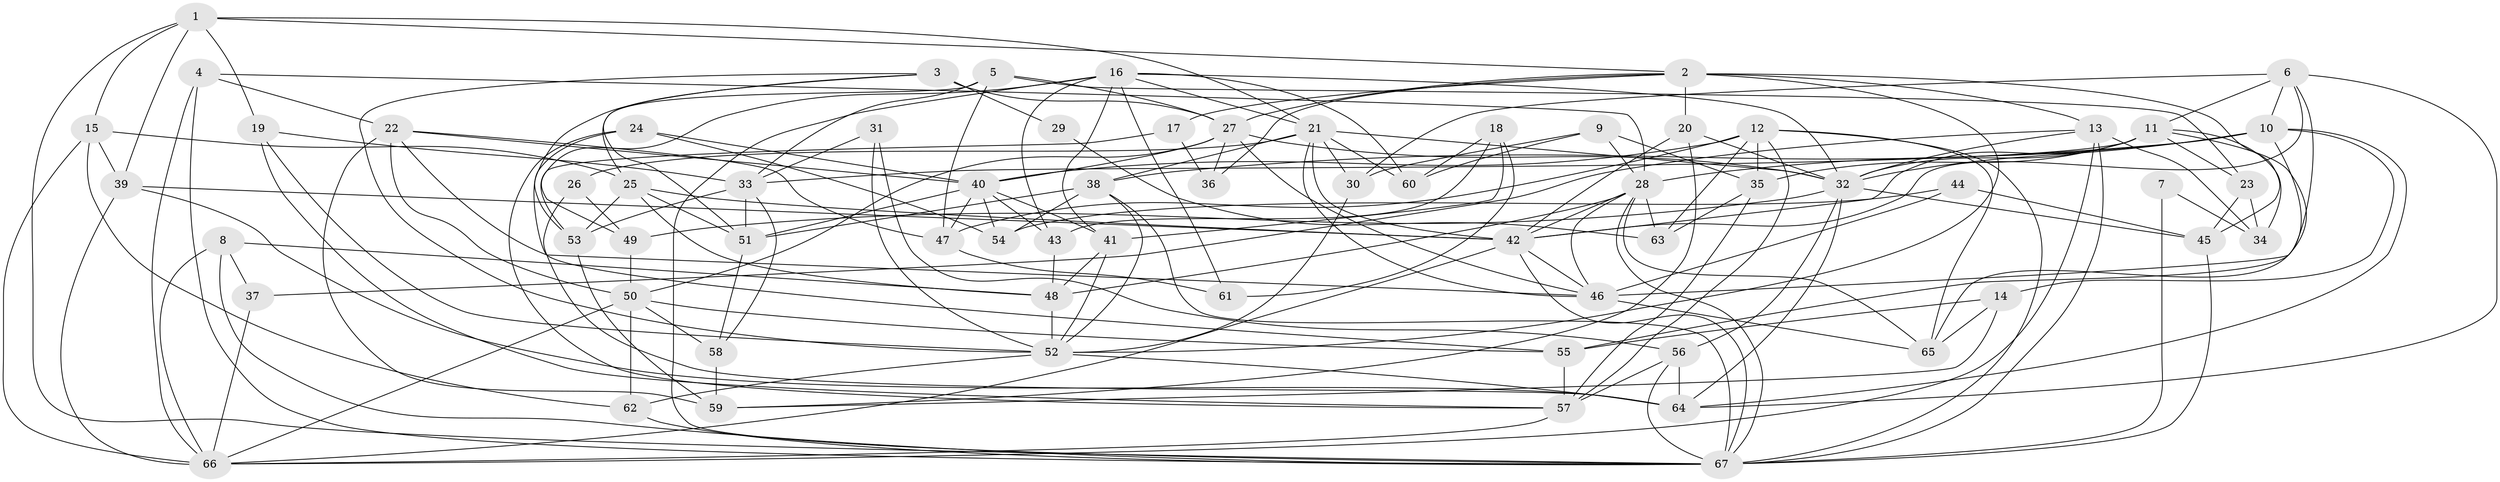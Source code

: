 // original degree distribution, {6: 0.09701492537313433, 5: 0.2537313432835821, 2: 0.15671641791044777, 3: 0.23880597014925373, 4: 0.22388059701492538, 7: 0.022388059701492536, 9: 0.007462686567164179}
// Generated by graph-tools (version 1.1) at 2025/01/03/09/25 03:01:59]
// undirected, 67 vertices, 186 edges
graph export_dot {
graph [start="1"]
  node [color=gray90,style=filled];
  1;
  2;
  3;
  4;
  5;
  6;
  7;
  8;
  9;
  10;
  11;
  12;
  13;
  14;
  15;
  16;
  17;
  18;
  19;
  20;
  21;
  22;
  23;
  24;
  25;
  26;
  27;
  28;
  29;
  30;
  31;
  32;
  33;
  34;
  35;
  36;
  37;
  38;
  39;
  40;
  41;
  42;
  43;
  44;
  45;
  46;
  47;
  48;
  49;
  50;
  51;
  52;
  53;
  54;
  55;
  56;
  57;
  58;
  59;
  60;
  61;
  62;
  63;
  64;
  65;
  66;
  67;
  1 -- 2 [weight=1.0];
  1 -- 15 [weight=1.0];
  1 -- 19 [weight=1.0];
  1 -- 21 [weight=1.0];
  1 -- 39 [weight=1.0];
  1 -- 67 [weight=1.0];
  2 -- 13 [weight=1.0];
  2 -- 17 [weight=1.0];
  2 -- 20 [weight=2.0];
  2 -- 27 [weight=1.0];
  2 -- 36 [weight=1.0];
  2 -- 45 [weight=1.0];
  2 -- 52 [weight=1.0];
  3 -- 27 [weight=2.0];
  3 -- 29 [weight=2.0];
  3 -- 51 [weight=1.0];
  3 -- 52 [weight=1.0];
  3 -- 53 [weight=1.0];
  4 -- 22 [weight=1.0];
  4 -- 28 [weight=1.0];
  4 -- 66 [weight=1.0];
  4 -- 67 [weight=1.0];
  5 -- 23 [weight=1.0];
  5 -- 25 [weight=1.0];
  5 -- 27 [weight=1.0];
  5 -- 33 [weight=1.0];
  5 -- 47 [weight=1.0];
  6 -- 10 [weight=1.0];
  6 -- 11 [weight=1.0];
  6 -- 30 [weight=1.0];
  6 -- 42 [weight=1.0];
  6 -- 46 [weight=1.0];
  6 -- 64 [weight=1.0];
  7 -- 34 [weight=1.0];
  7 -- 67 [weight=2.0];
  8 -- 37 [weight=1.0];
  8 -- 48 [weight=1.0];
  8 -- 66 [weight=1.0];
  8 -- 67 [weight=1.0];
  9 -- 28 [weight=1.0];
  9 -- 30 [weight=1.0];
  9 -- 35 [weight=2.0];
  9 -- 60 [weight=1.0];
  10 -- 14 [weight=1.0];
  10 -- 28 [weight=1.0];
  10 -- 32 [weight=1.0];
  10 -- 38 [weight=1.0];
  10 -- 55 [weight=1.0];
  10 -- 64 [weight=1.0];
  11 -- 23 [weight=1.0];
  11 -- 32 [weight=1.0];
  11 -- 33 [weight=1.0];
  11 -- 34 [weight=1.0];
  11 -- 35 [weight=1.0];
  11 -- 42 [weight=1.0];
  11 -- 65 [weight=1.0];
  12 -- 35 [weight=1.0];
  12 -- 40 [weight=1.0];
  12 -- 47 [weight=1.0];
  12 -- 57 [weight=1.0];
  12 -- 63 [weight=1.0];
  12 -- 65 [weight=1.0];
  12 -- 67 [weight=1.0];
  13 -- 32 [weight=1.0];
  13 -- 34 [weight=1.0];
  13 -- 37 [weight=1.0];
  13 -- 66 [weight=1.0];
  13 -- 67 [weight=1.0];
  14 -- 55 [weight=1.0];
  14 -- 59 [weight=1.0];
  14 -- 65 [weight=1.0];
  15 -- 25 [weight=1.0];
  15 -- 39 [weight=2.0];
  15 -- 62 [weight=1.0];
  15 -- 66 [weight=1.0];
  16 -- 21 [weight=1.0];
  16 -- 32 [weight=2.0];
  16 -- 41 [weight=1.0];
  16 -- 43 [weight=1.0];
  16 -- 49 [weight=1.0];
  16 -- 60 [weight=1.0];
  16 -- 61 [weight=1.0];
  16 -- 67 [weight=2.0];
  17 -- 36 [weight=1.0];
  17 -- 53 [weight=1.0];
  18 -- 41 [weight=1.0];
  18 -- 43 [weight=1.0];
  18 -- 60 [weight=1.0];
  18 -- 61 [weight=1.0];
  19 -- 33 [weight=1.0];
  19 -- 52 [weight=1.0];
  19 -- 57 [weight=1.0];
  20 -- 32 [weight=1.0];
  20 -- 42 [weight=1.0];
  20 -- 59 [weight=1.0];
  21 -- 26 [weight=1.0];
  21 -- 30 [weight=1.0];
  21 -- 32 [weight=1.0];
  21 -- 38 [weight=1.0];
  21 -- 42 [weight=1.0];
  21 -- 46 [weight=1.0];
  21 -- 60 [weight=1.0];
  22 -- 40 [weight=1.0];
  22 -- 46 [weight=1.0];
  22 -- 47 [weight=1.0];
  22 -- 50 [weight=1.0];
  22 -- 59 [weight=1.0];
  23 -- 34 [weight=1.0];
  23 -- 45 [weight=1.0];
  24 -- 40 [weight=1.0];
  24 -- 54 [weight=1.0];
  24 -- 55 [weight=1.0];
  24 -- 57 [weight=1.0];
  25 -- 42 [weight=1.0];
  25 -- 48 [weight=1.0];
  25 -- 51 [weight=1.0];
  25 -- 53 [weight=1.0];
  26 -- 49 [weight=1.0];
  26 -- 64 [weight=1.0];
  27 -- 32 [weight=1.0];
  27 -- 36 [weight=1.0];
  27 -- 40 [weight=1.0];
  27 -- 46 [weight=2.0];
  27 -- 50 [weight=1.0];
  28 -- 42 [weight=1.0];
  28 -- 46 [weight=1.0];
  28 -- 48 [weight=1.0];
  28 -- 63 [weight=1.0];
  28 -- 65 [weight=1.0];
  28 -- 67 [weight=1.0];
  29 -- 63 [weight=1.0];
  30 -- 52 [weight=1.0];
  31 -- 33 [weight=1.0];
  31 -- 52 [weight=1.0];
  31 -- 56 [weight=1.0];
  32 -- 45 [weight=1.0];
  32 -- 49 [weight=1.0];
  32 -- 56 [weight=1.0];
  32 -- 64 [weight=1.0];
  33 -- 51 [weight=1.0];
  33 -- 53 [weight=1.0];
  33 -- 58 [weight=1.0];
  35 -- 57 [weight=1.0];
  35 -- 63 [weight=1.0];
  37 -- 66 [weight=1.0];
  38 -- 51 [weight=1.0];
  38 -- 52 [weight=1.0];
  38 -- 54 [weight=1.0];
  38 -- 67 [weight=1.0];
  39 -- 42 [weight=1.0];
  39 -- 64 [weight=1.0];
  39 -- 66 [weight=1.0];
  40 -- 41 [weight=1.0];
  40 -- 43 [weight=1.0];
  40 -- 47 [weight=2.0];
  40 -- 51 [weight=1.0];
  40 -- 54 [weight=1.0];
  41 -- 48 [weight=1.0];
  41 -- 52 [weight=1.0];
  42 -- 46 [weight=1.0];
  42 -- 66 [weight=1.0];
  42 -- 67 [weight=1.0];
  43 -- 48 [weight=1.0];
  44 -- 45 [weight=1.0];
  44 -- 46 [weight=1.0];
  44 -- 54 [weight=1.0];
  45 -- 67 [weight=1.0];
  46 -- 65 [weight=1.0];
  47 -- 61 [weight=1.0];
  48 -- 52 [weight=2.0];
  49 -- 50 [weight=1.0];
  50 -- 55 [weight=1.0];
  50 -- 58 [weight=2.0];
  50 -- 62 [weight=1.0];
  50 -- 66 [weight=1.0];
  51 -- 58 [weight=1.0];
  52 -- 62 [weight=2.0];
  52 -- 64 [weight=1.0];
  53 -- 59 [weight=1.0];
  55 -- 57 [weight=1.0];
  56 -- 57 [weight=1.0];
  56 -- 64 [weight=1.0];
  56 -- 67 [weight=1.0];
  57 -- 66 [weight=1.0];
  58 -- 59 [weight=1.0];
  62 -- 67 [weight=1.0];
}
